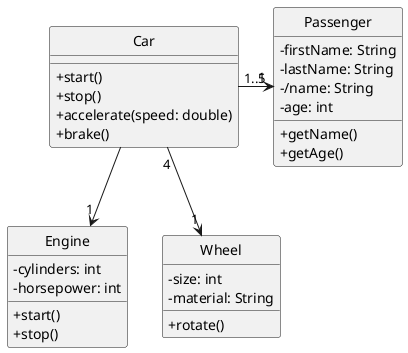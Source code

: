 @startuml
skinparam backgroundcolor transparent
hide circle
skinparam classAttributeIconSize 0

class Car {
  + start()
  + stop()
  + accelerate(speed: double)
  + brake()
}

class Engine {
  - cylinders: int
  - horsepower: int
  + start()
  + stop()
}

class Wheel {
  - size: int
  - material: String
  + rotate()
}

class Passenger {
  - firstName: String
  - lastName: String
  - /name: String
  - age: int
  + getName()
  + getAge()
}

Car --> "1" Engine 
Car "4" --> "1" Wheel
Car "1..5" -r-> "1" Passenger 

@enduml